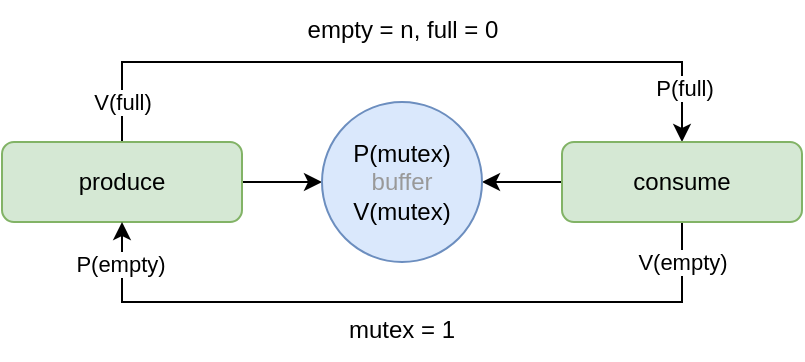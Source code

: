 <mxfile version="27.1.1">
  <diagram name="第 1 页" id="xwC0K6r8vMrL5NCfFXZf">
    <mxGraphModel dx="631" dy="407" grid="0" gridSize="10" guides="1" tooltips="1" connect="1" arrows="1" fold="1" page="1" pageScale="1" pageWidth="827" pageHeight="1169" math="0" shadow="0">
      <root>
        <mxCell id="0" />
        <mxCell id="1" parent="0" />
        <mxCell id="FxdK8pbe-dD8NFVJzCuG-3" style="edgeStyle=orthogonalEdgeStyle;rounded=0;orthogonalLoop=1;jettySize=auto;html=1;exitX=0.5;exitY=0;exitDx=0;exitDy=0;entryX=0.5;entryY=0;entryDx=0;entryDy=0;" parent="1" source="FxdK8pbe-dD8NFVJzCuG-1" target="FxdK8pbe-dD8NFVJzCuG-2" edge="1">
          <mxGeometry relative="1" as="geometry">
            <Array as="points">
              <mxPoint x="260" y="120" />
              <mxPoint x="460" y="120" />
            </Array>
          </mxGeometry>
        </mxCell>
        <mxCell id="FxdK8pbe-dD8NFVJzCuG-8" value="V(full)" style="edgeLabel;html=1;align=center;verticalAlign=middle;resizable=0;points=[];" parent="FxdK8pbe-dD8NFVJzCuG-3" vertex="1" connectable="0">
          <mxGeometry x="-0.893" relative="1" as="geometry">
            <mxPoint y="-1" as="offset" />
          </mxGeometry>
        </mxCell>
        <mxCell id="FxdK8pbe-dD8NFVJzCuG-9" value="P(full)" style="edgeLabel;html=1;align=center;verticalAlign=middle;resizable=0;points=[];" parent="FxdK8pbe-dD8NFVJzCuG-3" vertex="1" connectable="0">
          <mxGeometry x="0.85" y="1" relative="1" as="geometry">
            <mxPoint as="offset" />
          </mxGeometry>
        </mxCell>
        <mxCell id="2-Gdo1UB9-vZm1dz_a2J-3" value="" style="edgeStyle=orthogonalEdgeStyle;rounded=0;orthogonalLoop=1;jettySize=auto;html=1;" edge="1" parent="1" source="FxdK8pbe-dD8NFVJzCuG-1" target="FxdK8pbe-dD8NFVJzCuG-12">
          <mxGeometry relative="1" as="geometry" />
        </mxCell>
        <mxCell id="FxdK8pbe-dD8NFVJzCuG-1" value="produce" style="rounded=1;whiteSpace=wrap;html=1;fillColor=#d5e8d4;strokeColor=#82b366;" parent="1" vertex="1">
          <mxGeometry x="160" y="160" width="120" height="40" as="geometry" />
        </mxCell>
        <mxCell id="FxdK8pbe-dD8NFVJzCuG-5" style="edgeStyle=orthogonalEdgeStyle;rounded=0;orthogonalLoop=1;jettySize=auto;html=1;exitX=0.5;exitY=1;exitDx=0;exitDy=0;entryX=0.5;entryY=1;entryDx=0;entryDy=0;" parent="1" source="FxdK8pbe-dD8NFVJzCuG-2" target="FxdK8pbe-dD8NFVJzCuG-1" edge="1">
          <mxGeometry relative="1" as="geometry">
            <Array as="points">
              <mxPoint x="460" y="240" />
              <mxPoint x="260" y="240" />
            </Array>
          </mxGeometry>
        </mxCell>
        <mxCell id="FxdK8pbe-dD8NFVJzCuG-10" value="V(empty)" style="edgeLabel;html=1;align=center;verticalAlign=middle;resizable=0;points=[];" parent="FxdK8pbe-dD8NFVJzCuG-5" vertex="1" connectable="0">
          <mxGeometry x="-0.85" relative="1" as="geometry">
            <mxPoint y="-7" as="offset" />
          </mxGeometry>
        </mxCell>
        <mxCell id="FxdK8pbe-dD8NFVJzCuG-11" value="P(empty)" style="edgeLabel;html=1;align=center;verticalAlign=middle;resizable=0;points=[];" parent="FxdK8pbe-dD8NFVJzCuG-5" vertex="1" connectable="0">
          <mxGeometry x="0.843" y="1" relative="1" as="geometry">
            <mxPoint y="-8" as="offset" />
          </mxGeometry>
        </mxCell>
        <mxCell id="2-Gdo1UB9-vZm1dz_a2J-4" value="" style="edgeStyle=orthogonalEdgeStyle;rounded=0;orthogonalLoop=1;jettySize=auto;html=1;" edge="1" parent="1" source="FxdK8pbe-dD8NFVJzCuG-2" target="FxdK8pbe-dD8NFVJzCuG-12">
          <mxGeometry relative="1" as="geometry" />
        </mxCell>
        <mxCell id="FxdK8pbe-dD8NFVJzCuG-2" value="consume" style="rounded=1;whiteSpace=wrap;html=1;fillColor=#d5e8d4;strokeColor=#82b366;" parent="1" vertex="1">
          <mxGeometry x="440" y="160" width="120" height="40" as="geometry" />
        </mxCell>
        <mxCell id="FxdK8pbe-dD8NFVJzCuG-12" value="P(mutex)&lt;div&gt;&lt;font style=&quot;color: rgb(153, 153, 153);&quot;&gt;buffer&lt;/font&gt;&lt;/div&gt;&lt;div&gt;V(mutex)&lt;/div&gt;" style="ellipse;whiteSpace=wrap;html=1;aspect=fixed;fillColor=#dae8fc;strokeColor=#6c8ebf;" parent="1" vertex="1">
          <mxGeometry x="320" y="140" width="80" height="80" as="geometry" />
        </mxCell>
        <mxCell id="2-Gdo1UB9-vZm1dz_a2J-1" value="mutex = 1" style="text;html=1;align=center;verticalAlign=middle;whiteSpace=wrap;rounded=0;" vertex="1" parent="1">
          <mxGeometry x="330" y="239" width="60" height="30" as="geometry" />
        </mxCell>
        <mxCell id="2-Gdo1UB9-vZm1dz_a2J-2" value="empty = n, full = 0" style="text;html=1;align=center;verticalAlign=middle;whiteSpace=wrap;rounded=0;" vertex="1" parent="1">
          <mxGeometry x="301.5" y="89" width="117" height="30" as="geometry" />
        </mxCell>
      </root>
    </mxGraphModel>
  </diagram>
</mxfile>
